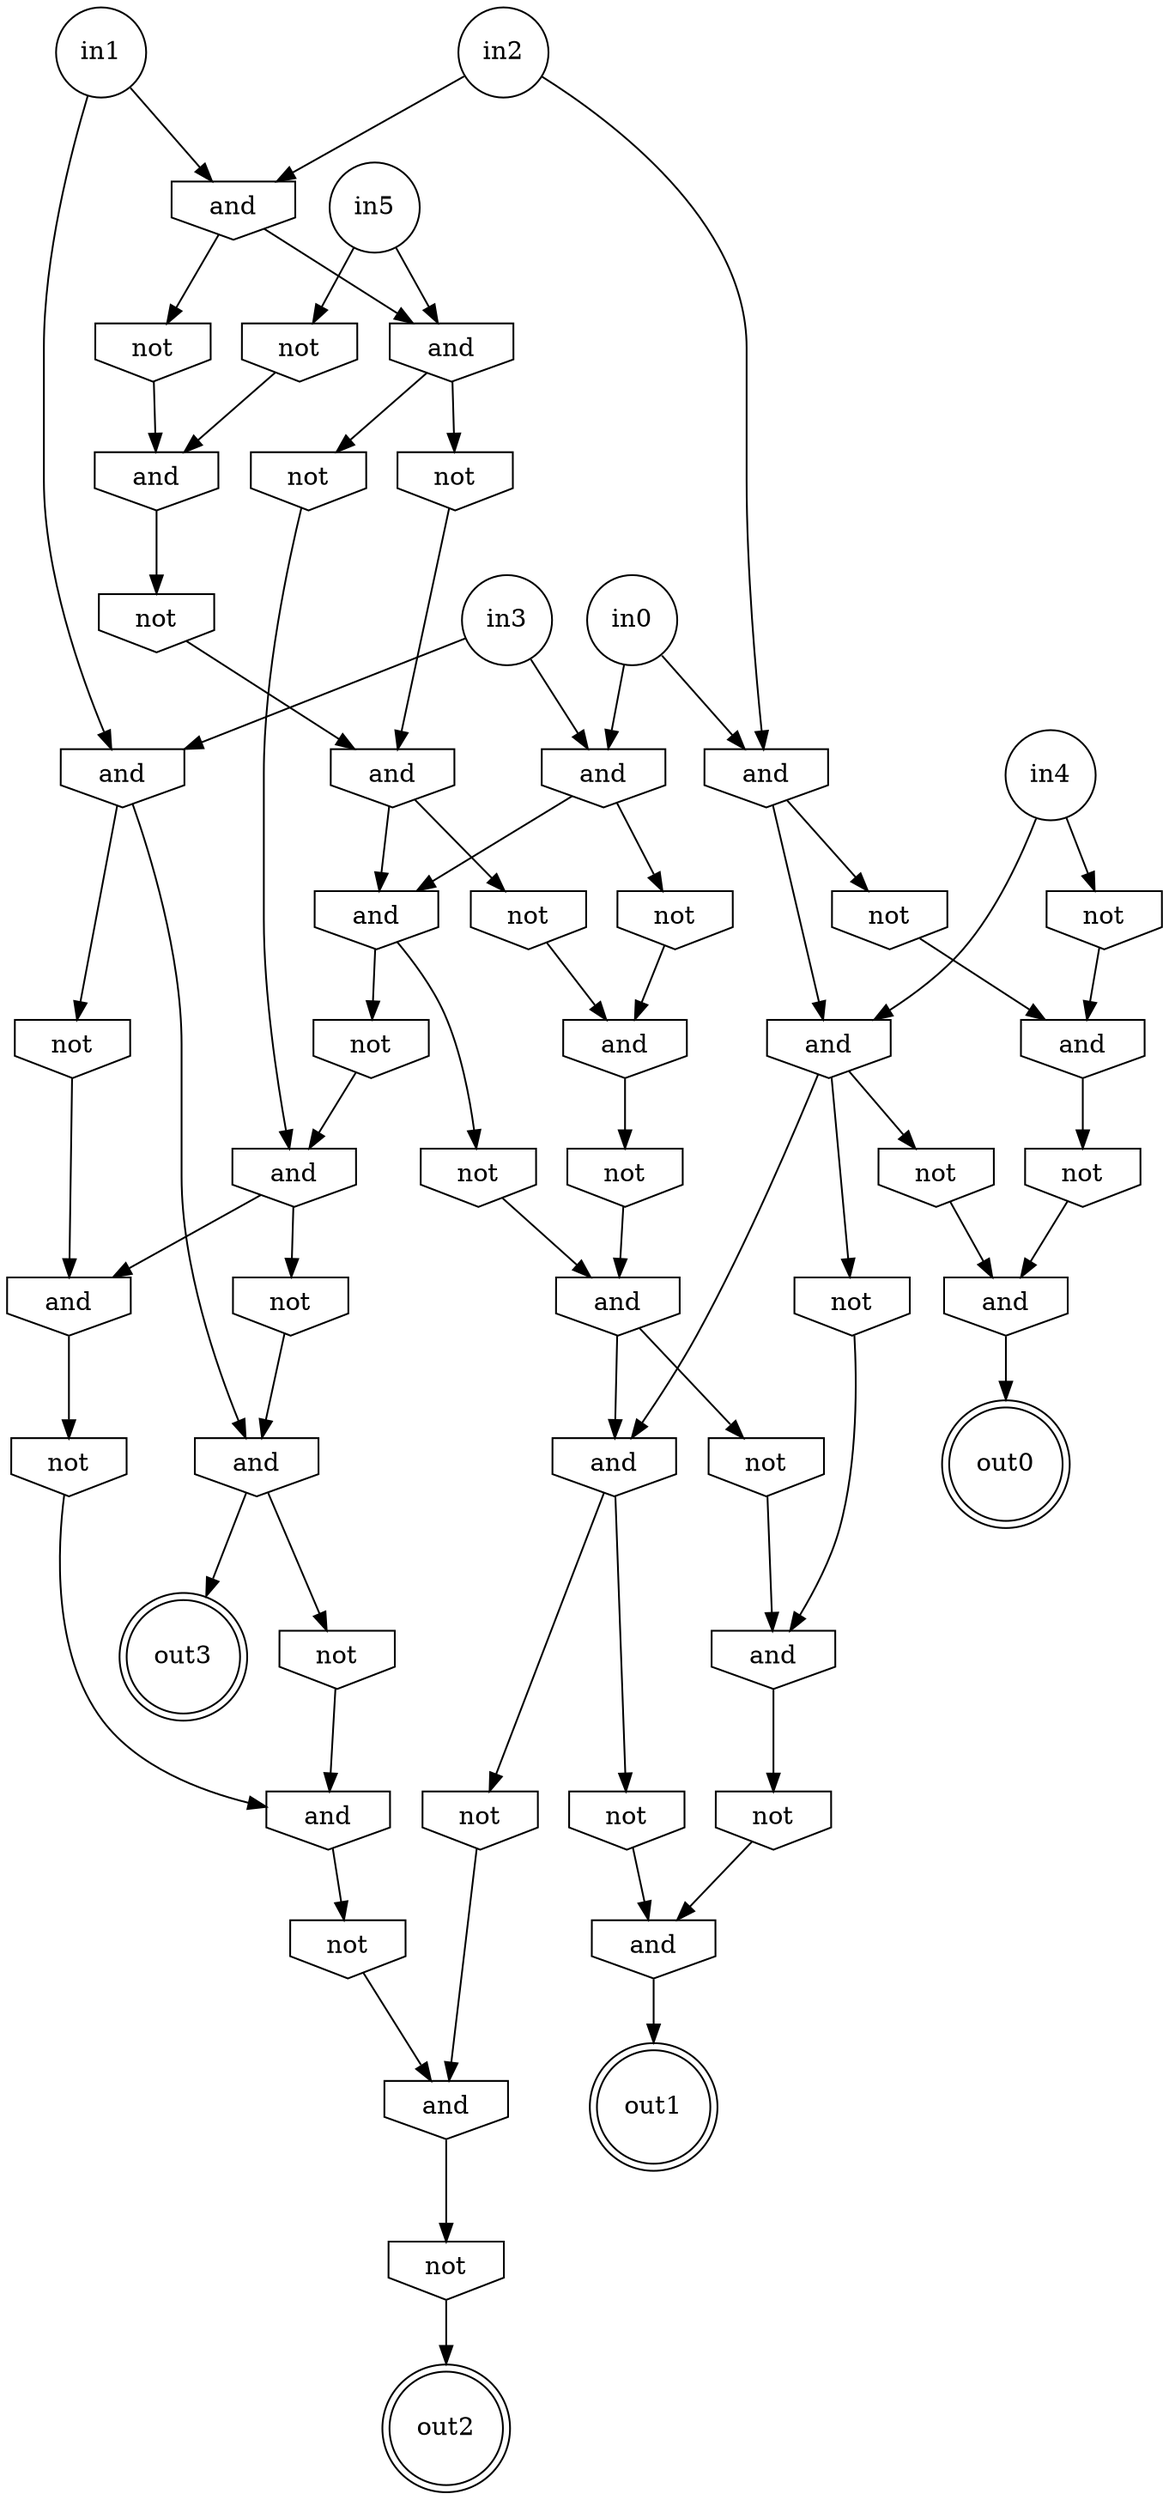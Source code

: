 strict digraph "" {
	node [label="\N"];
	in5	[label=in5,
		shape=circle];
	g8	[label=and,
		shape=invhouse];
	in5 -> g8;
	g0	[label=not,
		shape=invhouse];
	in5 -> g0;
	in4	[label=in4,
		shape=circle];
	g11	[label=and,
		shape=invhouse];
	in4 -> g11;
	g1	[label=not,
		shape=invhouse];
	in4 -> g1;
	in3	[label=in3,
		shape=circle];
	g4	[label=and,
		shape=invhouse];
	in3 -> g4;
	g2	[label=and,
		shape=invhouse];
	in3 -> g2;
	in2	[label=in2,
		shape=circle];
	g5	[label=and,
		shape=invhouse];
	in2 -> g5;
	g3	[label=and,
		shape=invhouse];
	in2 -> g3;
	in1	[label=in1,
		shape=circle];
	in1 -> g2;
	in1 -> g3;
	in0	[label=in0,
		shape=circle];
	in0 -> g4;
	in0 -> g5;
	g29	[label=and,
		shape=invhouse];
	g33	[label=and,
		shape=invhouse];
	g29 -> g33;
	g32	[label=not,
		shape=invhouse];
	g29 -> g32;
	g30	[label=and,
		shape=invhouse];
	g34	[label=not,
		shape=invhouse];
	g30 -> g34;
	g31	[label=not,
		shape=invhouse];
	g35	[label=and,
		shape=invhouse];
	g31 -> g35;
	g37	[label=not,
		shape=invhouse];
	g33 -> g37;
	g38	[label=not,
		shape=invhouse];
	g33 -> g38;
	g36	[label=and,
		shape=invhouse];
	g32 -> g36;
	g41	[label=and,
		shape=invhouse];
	g34 -> g41;
	g23	[label=and,
		shape=invhouse];
	g4 -> g23;
	g9	[label=not,
		shape=invhouse];
	g4 -> g9;
	g21	[label=and,
		shape=invhouse];
	out0	[label=out0,
		shape=doublecircle];
	g21 -> out0;
	g22	[label=not,
		shape=invhouse];
	g24	[label=and,
		shape=invhouse];
	g22 -> g24;
	g25	[label=not,
		shape=invhouse];
	g23 -> g25;
	g26	[label=not,
		shape=invhouse];
	g23 -> g26;
	g27	[label=not,
		shape=invhouse];
	g27 -> g29;
	g28	[label=and,
		shape=invhouse];
	g28 -> g30;
	g28 -> g31;
	g43	[label=not,
		shape=invhouse];
	g44	[label=and,
		shape=invhouse];
	g43 -> g44;
	g19	[label=not,
		shape=invhouse];
	g19 -> g21;
	g20	[label=and,
		shape=invhouse];
	g20 -> g22;
	g20 -> g23;
	g45	[label=not,
		shape=invhouse];
	out2	[label=out2,
		shape=doublecircle];
	g45 -> out2;
	g25 -> g28;
	g26 -> g29;
	g18	[label=not,
		shape=invhouse];
	g18 -> g20;
	g24 -> g27;
	g42	[label=and,
		shape=invhouse];
	out1	[label=out1,
		shape=doublecircle];
	g42 -> out1;
	g44 -> g45;
	g16	[label=not,
		shape=invhouse];
	g16 -> g36;
	g17	[label=not,
		shape=invhouse];
	g17 -> g21;
	g41 -> g43;
	g14	[label=not,
		shape=invhouse];
	g14 -> g20;
	g15	[label=and,
		shape=invhouse];
	g15 -> g19;
	g13	[label=not,
		shape=invhouse];
	g13 -> g28;
	g37 -> g44;
	g40	[label=not,
		shape=invhouse];
	g40 -> g42;
	g6	[label=not,
		shape=invhouse];
	g6 -> g30;
	g7	[label=not,
		shape=invhouse];
	g12	[label=and,
		shape=invhouse];
	g7 -> g12;
	g11 -> g33;
	g11 -> g16;
	g11 -> g17;
	g12 -> g18;
	g2 -> g6;
	g2 -> g35;
	g5 -> g11;
	g10	[label=not,
		shape=invhouse];
	g5 -> g10;
	g39	[label=not,
		shape=invhouse];
	g39 -> g41;
	g9 -> g24;
	g10 -> g15;
	g3 -> g7;
	g3 -> g8;
	out3	[label=out3,
		shape=doublecircle];
	g8 -> g14;
	g8 -> g13;
	g36 -> g40;
	g38 -> g42;
	g1 -> g15;
	g35 -> g39;
	g35 -> out3;
	g0 -> g12;
}
